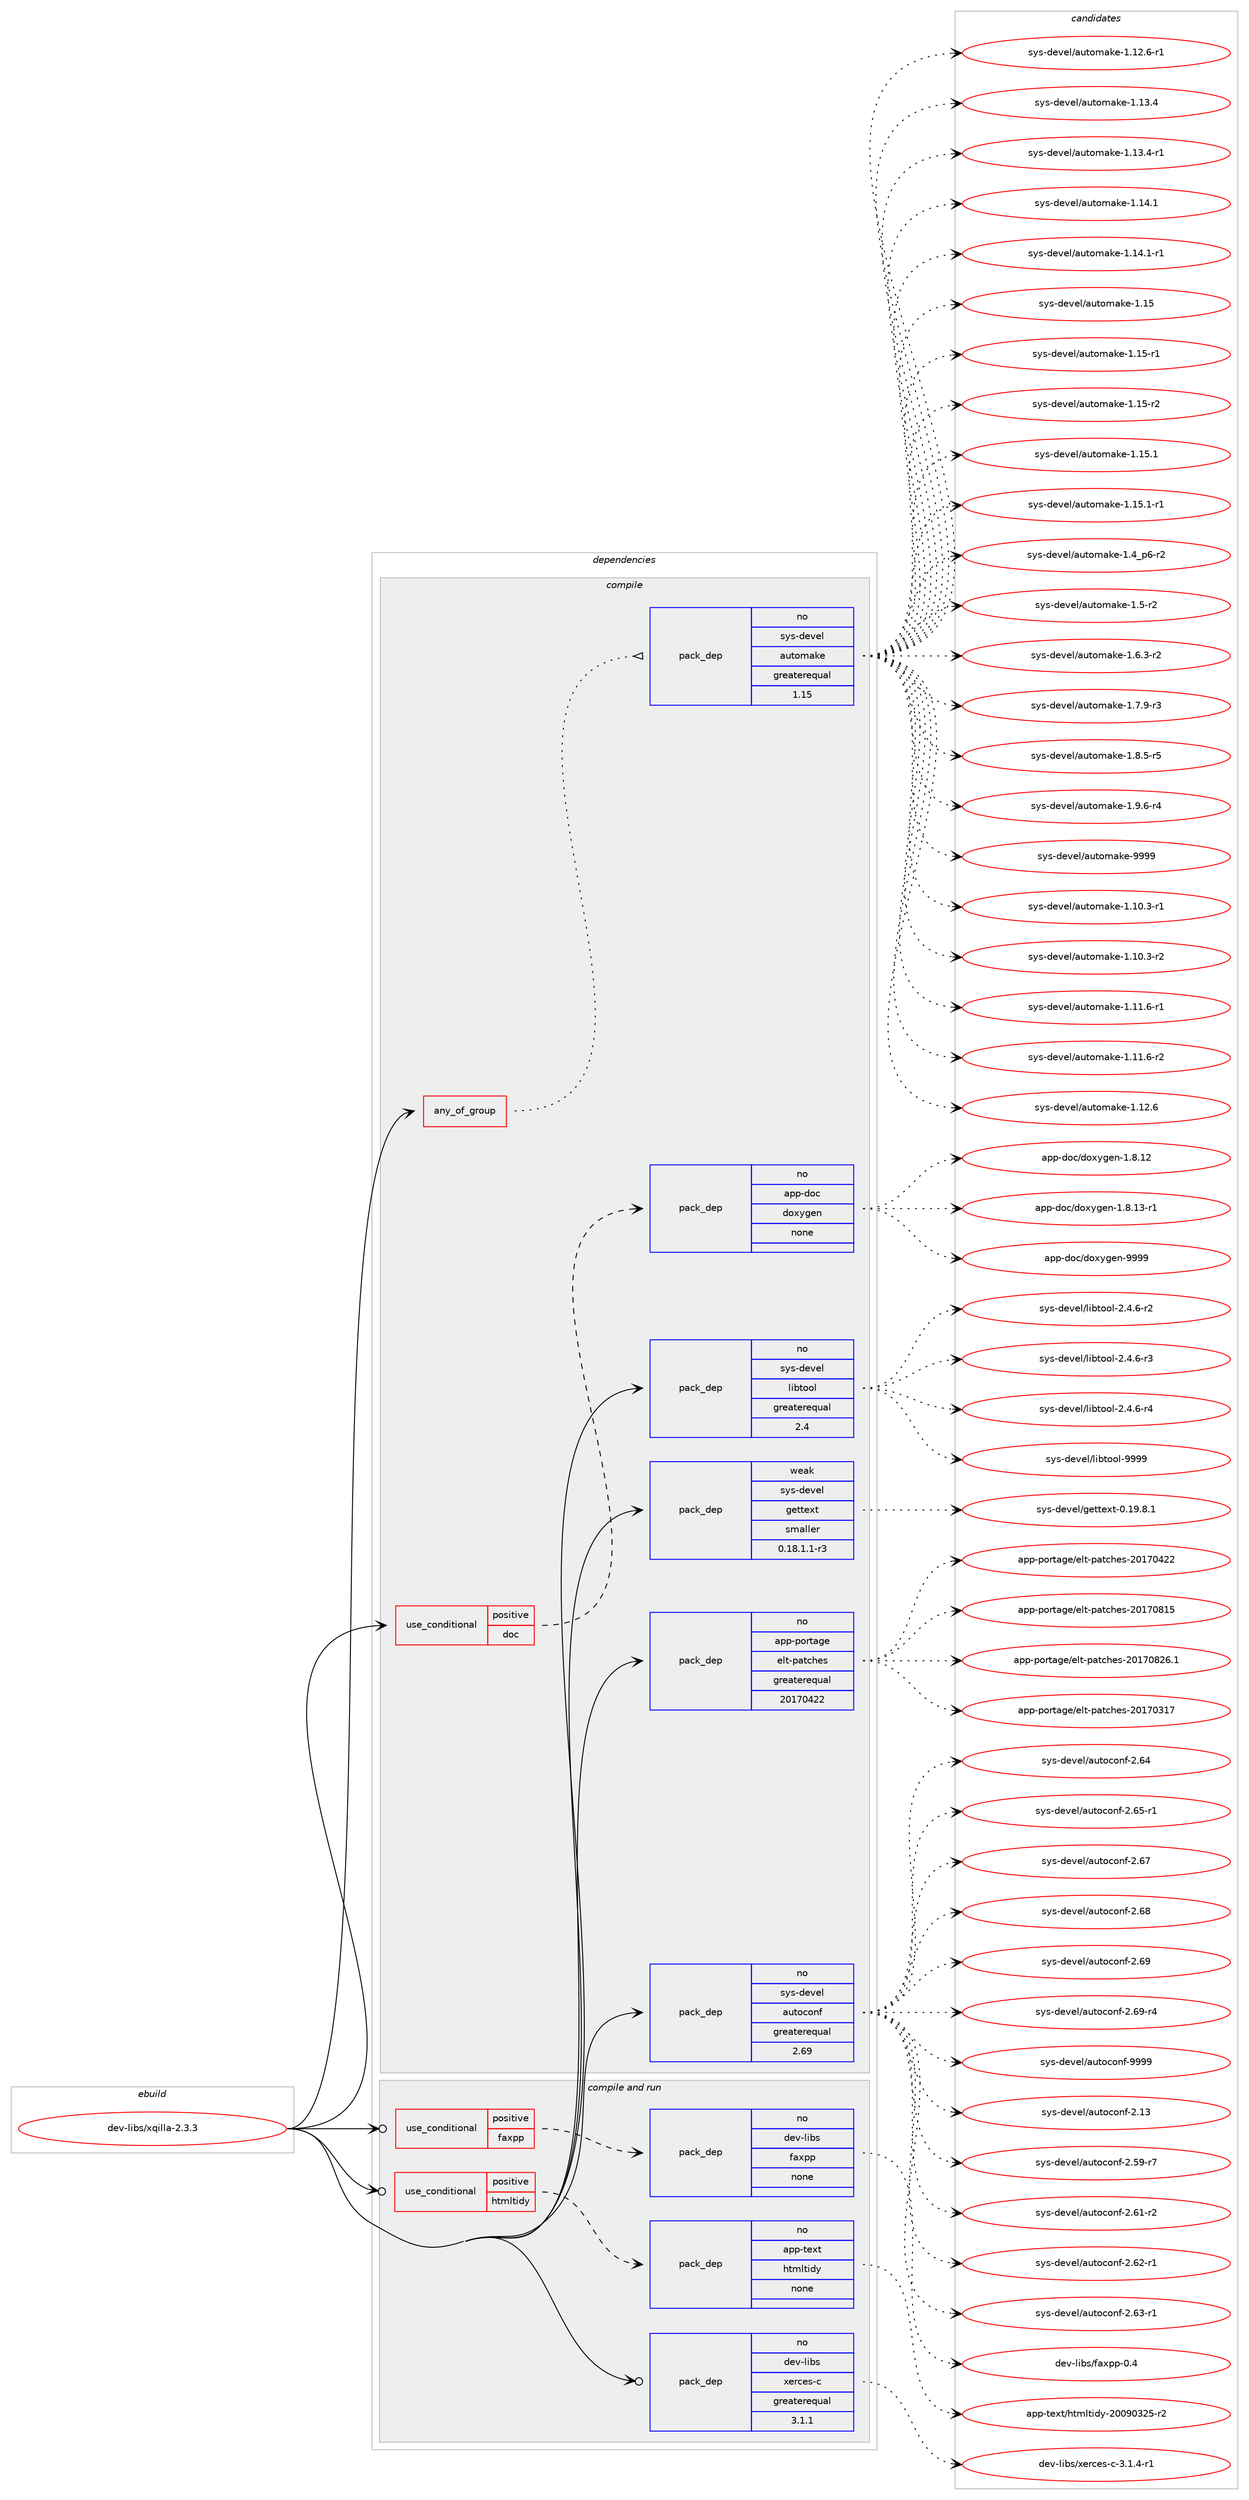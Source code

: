 digraph prolog {

# *************
# Graph options
# *************

newrank=true;
concentrate=true;
compound=true;
graph [rankdir=LR,fontname=Helvetica,fontsize=10,ranksep=1.5];#, ranksep=2.5, nodesep=0.2];
edge  [arrowhead=vee];
node  [fontname=Helvetica,fontsize=10];

# **********
# The ebuild
# **********

subgraph cluster_leftcol {
color=gray;
rank=same;
label=<<i>ebuild</i>>;
id [label="dev-libs/xqilla-2.3.3", color=red, width=4, href="../dev-libs/xqilla-2.3.3.svg"];
}

# ****************
# The dependencies
# ****************

subgraph cluster_midcol {
color=gray;
label=<<i>dependencies</i>>;
subgraph cluster_compile {
fillcolor="#eeeeee";
style=filled;
label=<<i>compile</i>>;
subgraph any3584 {
dependency120694 [label=<<TABLE BORDER="0" CELLBORDER="1" CELLSPACING="0" CELLPADDING="4"><TR><TD CELLPADDING="10">any_of_group</TD></TR></TABLE>>, shape=none, color=red];subgraph pack90932 {
dependency120695 [label=<<TABLE BORDER="0" CELLBORDER="1" CELLSPACING="0" CELLPADDING="4" WIDTH="220"><TR><TD ROWSPAN="6" CELLPADDING="30">pack_dep</TD></TR><TR><TD WIDTH="110">no</TD></TR><TR><TD>sys-devel</TD></TR><TR><TD>automake</TD></TR><TR><TD>greaterequal</TD></TR><TR><TD>1.15</TD></TR></TABLE>>, shape=none, color=blue];
}
dependency120694:e -> dependency120695:w [weight=20,style="dotted",arrowhead="oinv"];
}
id:e -> dependency120694:w [weight=20,style="solid",arrowhead="vee"];
subgraph cond26146 {
dependency120696 [label=<<TABLE BORDER="0" CELLBORDER="1" CELLSPACING="0" CELLPADDING="4"><TR><TD ROWSPAN="3" CELLPADDING="10">use_conditional</TD></TR><TR><TD>positive</TD></TR><TR><TD>doc</TD></TR></TABLE>>, shape=none, color=red];
subgraph pack90933 {
dependency120697 [label=<<TABLE BORDER="0" CELLBORDER="1" CELLSPACING="0" CELLPADDING="4" WIDTH="220"><TR><TD ROWSPAN="6" CELLPADDING="30">pack_dep</TD></TR><TR><TD WIDTH="110">no</TD></TR><TR><TD>app-doc</TD></TR><TR><TD>doxygen</TD></TR><TR><TD>none</TD></TR><TR><TD></TD></TR></TABLE>>, shape=none, color=blue];
}
dependency120696:e -> dependency120697:w [weight=20,style="dashed",arrowhead="vee"];
}
id:e -> dependency120696:w [weight=20,style="solid",arrowhead="vee"];
subgraph pack90934 {
dependency120698 [label=<<TABLE BORDER="0" CELLBORDER="1" CELLSPACING="0" CELLPADDING="4" WIDTH="220"><TR><TD ROWSPAN="6" CELLPADDING="30">pack_dep</TD></TR><TR><TD WIDTH="110">no</TD></TR><TR><TD>app-portage</TD></TR><TR><TD>elt-patches</TD></TR><TR><TD>greaterequal</TD></TR><TR><TD>20170422</TD></TR></TABLE>>, shape=none, color=blue];
}
id:e -> dependency120698:w [weight=20,style="solid",arrowhead="vee"];
subgraph pack90935 {
dependency120699 [label=<<TABLE BORDER="0" CELLBORDER="1" CELLSPACING="0" CELLPADDING="4" WIDTH="220"><TR><TD ROWSPAN="6" CELLPADDING="30">pack_dep</TD></TR><TR><TD WIDTH="110">no</TD></TR><TR><TD>sys-devel</TD></TR><TR><TD>autoconf</TD></TR><TR><TD>greaterequal</TD></TR><TR><TD>2.69</TD></TR></TABLE>>, shape=none, color=blue];
}
id:e -> dependency120699:w [weight=20,style="solid",arrowhead="vee"];
subgraph pack90936 {
dependency120700 [label=<<TABLE BORDER="0" CELLBORDER="1" CELLSPACING="0" CELLPADDING="4" WIDTH="220"><TR><TD ROWSPAN="6" CELLPADDING="30">pack_dep</TD></TR><TR><TD WIDTH="110">no</TD></TR><TR><TD>sys-devel</TD></TR><TR><TD>libtool</TD></TR><TR><TD>greaterequal</TD></TR><TR><TD>2.4</TD></TR></TABLE>>, shape=none, color=blue];
}
id:e -> dependency120700:w [weight=20,style="solid",arrowhead="vee"];
subgraph pack90937 {
dependency120701 [label=<<TABLE BORDER="0" CELLBORDER="1" CELLSPACING="0" CELLPADDING="4" WIDTH="220"><TR><TD ROWSPAN="6" CELLPADDING="30">pack_dep</TD></TR><TR><TD WIDTH="110">weak</TD></TR><TR><TD>sys-devel</TD></TR><TR><TD>gettext</TD></TR><TR><TD>smaller</TD></TR><TR><TD>0.18.1.1-r3</TD></TR></TABLE>>, shape=none, color=blue];
}
id:e -> dependency120701:w [weight=20,style="solid",arrowhead="vee"];
}
subgraph cluster_compileandrun {
fillcolor="#eeeeee";
style=filled;
label=<<i>compile and run</i>>;
subgraph cond26147 {
dependency120702 [label=<<TABLE BORDER="0" CELLBORDER="1" CELLSPACING="0" CELLPADDING="4"><TR><TD ROWSPAN="3" CELLPADDING="10">use_conditional</TD></TR><TR><TD>positive</TD></TR><TR><TD>faxpp</TD></TR></TABLE>>, shape=none, color=red];
subgraph pack90938 {
dependency120703 [label=<<TABLE BORDER="0" CELLBORDER="1" CELLSPACING="0" CELLPADDING="4" WIDTH="220"><TR><TD ROWSPAN="6" CELLPADDING="30">pack_dep</TD></TR><TR><TD WIDTH="110">no</TD></TR><TR><TD>dev-libs</TD></TR><TR><TD>faxpp</TD></TR><TR><TD>none</TD></TR><TR><TD></TD></TR></TABLE>>, shape=none, color=blue];
}
dependency120702:e -> dependency120703:w [weight=20,style="dashed",arrowhead="vee"];
}
id:e -> dependency120702:w [weight=20,style="solid",arrowhead="odotvee"];
subgraph cond26148 {
dependency120704 [label=<<TABLE BORDER="0" CELLBORDER="1" CELLSPACING="0" CELLPADDING="4"><TR><TD ROWSPAN="3" CELLPADDING="10">use_conditional</TD></TR><TR><TD>positive</TD></TR><TR><TD>htmltidy</TD></TR></TABLE>>, shape=none, color=red];
subgraph pack90939 {
dependency120705 [label=<<TABLE BORDER="0" CELLBORDER="1" CELLSPACING="0" CELLPADDING="4" WIDTH="220"><TR><TD ROWSPAN="6" CELLPADDING="30">pack_dep</TD></TR><TR><TD WIDTH="110">no</TD></TR><TR><TD>app-text</TD></TR><TR><TD>htmltidy</TD></TR><TR><TD>none</TD></TR><TR><TD></TD></TR></TABLE>>, shape=none, color=blue];
}
dependency120704:e -> dependency120705:w [weight=20,style="dashed",arrowhead="vee"];
}
id:e -> dependency120704:w [weight=20,style="solid",arrowhead="odotvee"];
subgraph pack90940 {
dependency120706 [label=<<TABLE BORDER="0" CELLBORDER="1" CELLSPACING="0" CELLPADDING="4" WIDTH="220"><TR><TD ROWSPAN="6" CELLPADDING="30">pack_dep</TD></TR><TR><TD WIDTH="110">no</TD></TR><TR><TD>dev-libs</TD></TR><TR><TD>xerces-c</TD></TR><TR><TD>greaterequal</TD></TR><TR><TD>3.1.1</TD></TR></TABLE>>, shape=none, color=blue];
}
id:e -> dependency120706:w [weight=20,style="solid",arrowhead="odotvee"];
}
subgraph cluster_run {
fillcolor="#eeeeee";
style=filled;
label=<<i>run</i>>;
}
}

# **************
# The candidates
# **************

subgraph cluster_choices {
rank=same;
color=gray;
label=<<i>candidates</i>>;

subgraph choice90932 {
color=black;
nodesep=1;
choice11512111545100101118101108479711711611110997107101454946494846514511449 [label="sys-devel/automake-1.10.3-r1", color=red, width=4,href="../sys-devel/automake-1.10.3-r1.svg"];
choice11512111545100101118101108479711711611110997107101454946494846514511450 [label="sys-devel/automake-1.10.3-r2", color=red, width=4,href="../sys-devel/automake-1.10.3-r2.svg"];
choice11512111545100101118101108479711711611110997107101454946494946544511449 [label="sys-devel/automake-1.11.6-r1", color=red, width=4,href="../sys-devel/automake-1.11.6-r1.svg"];
choice11512111545100101118101108479711711611110997107101454946494946544511450 [label="sys-devel/automake-1.11.6-r2", color=red, width=4,href="../sys-devel/automake-1.11.6-r2.svg"];
choice1151211154510010111810110847971171161111099710710145494649504654 [label="sys-devel/automake-1.12.6", color=red, width=4,href="../sys-devel/automake-1.12.6.svg"];
choice11512111545100101118101108479711711611110997107101454946495046544511449 [label="sys-devel/automake-1.12.6-r1", color=red, width=4,href="../sys-devel/automake-1.12.6-r1.svg"];
choice1151211154510010111810110847971171161111099710710145494649514652 [label="sys-devel/automake-1.13.4", color=red, width=4,href="../sys-devel/automake-1.13.4.svg"];
choice11512111545100101118101108479711711611110997107101454946495146524511449 [label="sys-devel/automake-1.13.4-r1", color=red, width=4,href="../sys-devel/automake-1.13.4-r1.svg"];
choice1151211154510010111810110847971171161111099710710145494649524649 [label="sys-devel/automake-1.14.1", color=red, width=4,href="../sys-devel/automake-1.14.1.svg"];
choice11512111545100101118101108479711711611110997107101454946495246494511449 [label="sys-devel/automake-1.14.1-r1", color=red, width=4,href="../sys-devel/automake-1.14.1-r1.svg"];
choice115121115451001011181011084797117116111109971071014549464953 [label="sys-devel/automake-1.15", color=red, width=4,href="../sys-devel/automake-1.15.svg"];
choice1151211154510010111810110847971171161111099710710145494649534511449 [label="sys-devel/automake-1.15-r1", color=red, width=4,href="../sys-devel/automake-1.15-r1.svg"];
choice1151211154510010111810110847971171161111099710710145494649534511450 [label="sys-devel/automake-1.15-r2", color=red, width=4,href="../sys-devel/automake-1.15-r2.svg"];
choice1151211154510010111810110847971171161111099710710145494649534649 [label="sys-devel/automake-1.15.1", color=red, width=4,href="../sys-devel/automake-1.15.1.svg"];
choice11512111545100101118101108479711711611110997107101454946495346494511449 [label="sys-devel/automake-1.15.1-r1", color=red, width=4,href="../sys-devel/automake-1.15.1-r1.svg"];
choice115121115451001011181011084797117116111109971071014549465295112544511450 [label="sys-devel/automake-1.4_p6-r2", color=red, width=4,href="../sys-devel/automake-1.4_p6-r2.svg"];
choice11512111545100101118101108479711711611110997107101454946534511450 [label="sys-devel/automake-1.5-r2", color=red, width=4,href="../sys-devel/automake-1.5-r2.svg"];
choice115121115451001011181011084797117116111109971071014549465446514511450 [label="sys-devel/automake-1.6.3-r2", color=red, width=4,href="../sys-devel/automake-1.6.3-r2.svg"];
choice115121115451001011181011084797117116111109971071014549465546574511451 [label="sys-devel/automake-1.7.9-r3", color=red, width=4,href="../sys-devel/automake-1.7.9-r3.svg"];
choice115121115451001011181011084797117116111109971071014549465646534511453 [label="sys-devel/automake-1.8.5-r5", color=red, width=4,href="../sys-devel/automake-1.8.5-r5.svg"];
choice115121115451001011181011084797117116111109971071014549465746544511452 [label="sys-devel/automake-1.9.6-r4", color=red, width=4,href="../sys-devel/automake-1.9.6-r4.svg"];
choice115121115451001011181011084797117116111109971071014557575757 [label="sys-devel/automake-9999", color=red, width=4,href="../sys-devel/automake-9999.svg"];
dependency120695:e -> choice11512111545100101118101108479711711611110997107101454946494846514511449:w [style=dotted,weight="100"];
dependency120695:e -> choice11512111545100101118101108479711711611110997107101454946494846514511450:w [style=dotted,weight="100"];
dependency120695:e -> choice11512111545100101118101108479711711611110997107101454946494946544511449:w [style=dotted,weight="100"];
dependency120695:e -> choice11512111545100101118101108479711711611110997107101454946494946544511450:w [style=dotted,weight="100"];
dependency120695:e -> choice1151211154510010111810110847971171161111099710710145494649504654:w [style=dotted,weight="100"];
dependency120695:e -> choice11512111545100101118101108479711711611110997107101454946495046544511449:w [style=dotted,weight="100"];
dependency120695:e -> choice1151211154510010111810110847971171161111099710710145494649514652:w [style=dotted,weight="100"];
dependency120695:e -> choice11512111545100101118101108479711711611110997107101454946495146524511449:w [style=dotted,weight="100"];
dependency120695:e -> choice1151211154510010111810110847971171161111099710710145494649524649:w [style=dotted,weight="100"];
dependency120695:e -> choice11512111545100101118101108479711711611110997107101454946495246494511449:w [style=dotted,weight="100"];
dependency120695:e -> choice115121115451001011181011084797117116111109971071014549464953:w [style=dotted,weight="100"];
dependency120695:e -> choice1151211154510010111810110847971171161111099710710145494649534511449:w [style=dotted,weight="100"];
dependency120695:e -> choice1151211154510010111810110847971171161111099710710145494649534511450:w [style=dotted,weight="100"];
dependency120695:e -> choice1151211154510010111810110847971171161111099710710145494649534649:w [style=dotted,weight="100"];
dependency120695:e -> choice11512111545100101118101108479711711611110997107101454946495346494511449:w [style=dotted,weight="100"];
dependency120695:e -> choice115121115451001011181011084797117116111109971071014549465295112544511450:w [style=dotted,weight="100"];
dependency120695:e -> choice11512111545100101118101108479711711611110997107101454946534511450:w [style=dotted,weight="100"];
dependency120695:e -> choice115121115451001011181011084797117116111109971071014549465446514511450:w [style=dotted,weight="100"];
dependency120695:e -> choice115121115451001011181011084797117116111109971071014549465546574511451:w [style=dotted,weight="100"];
dependency120695:e -> choice115121115451001011181011084797117116111109971071014549465646534511453:w [style=dotted,weight="100"];
dependency120695:e -> choice115121115451001011181011084797117116111109971071014549465746544511452:w [style=dotted,weight="100"];
dependency120695:e -> choice115121115451001011181011084797117116111109971071014557575757:w [style=dotted,weight="100"];
}
subgraph choice90933 {
color=black;
nodesep=1;
choice9711211245100111994710011112012110310111045494656464950 [label="app-doc/doxygen-1.8.12", color=red, width=4,href="../app-doc/doxygen-1.8.12.svg"];
choice97112112451001119947100111120121103101110454946564649514511449 [label="app-doc/doxygen-1.8.13-r1", color=red, width=4,href="../app-doc/doxygen-1.8.13-r1.svg"];
choice971121124510011199471001111201211031011104557575757 [label="app-doc/doxygen-9999", color=red, width=4,href="../app-doc/doxygen-9999.svg"];
dependency120697:e -> choice9711211245100111994710011112012110310111045494656464950:w [style=dotted,weight="100"];
dependency120697:e -> choice97112112451001119947100111120121103101110454946564649514511449:w [style=dotted,weight="100"];
dependency120697:e -> choice971121124510011199471001111201211031011104557575757:w [style=dotted,weight="100"];
}
subgraph choice90934 {
color=black;
nodesep=1;
choice97112112451121111141169710310147101108116451129711699104101115455048495548514955 [label="app-portage/elt-patches-20170317", color=red, width=4,href="../app-portage/elt-patches-20170317.svg"];
choice97112112451121111141169710310147101108116451129711699104101115455048495548525050 [label="app-portage/elt-patches-20170422", color=red, width=4,href="../app-portage/elt-patches-20170422.svg"];
choice97112112451121111141169710310147101108116451129711699104101115455048495548564953 [label="app-portage/elt-patches-20170815", color=red, width=4,href="../app-portage/elt-patches-20170815.svg"];
choice971121124511211111411697103101471011081164511297116991041011154550484955485650544649 [label="app-portage/elt-patches-20170826.1", color=red, width=4,href="../app-portage/elt-patches-20170826.1.svg"];
dependency120698:e -> choice97112112451121111141169710310147101108116451129711699104101115455048495548514955:w [style=dotted,weight="100"];
dependency120698:e -> choice97112112451121111141169710310147101108116451129711699104101115455048495548525050:w [style=dotted,weight="100"];
dependency120698:e -> choice97112112451121111141169710310147101108116451129711699104101115455048495548564953:w [style=dotted,weight="100"];
dependency120698:e -> choice971121124511211111411697103101471011081164511297116991041011154550484955485650544649:w [style=dotted,weight="100"];
}
subgraph choice90935 {
color=black;
nodesep=1;
choice115121115451001011181011084797117116111991111101024550464951 [label="sys-devel/autoconf-2.13", color=red, width=4,href="../sys-devel/autoconf-2.13.svg"];
choice1151211154510010111810110847971171161119911111010245504653574511455 [label="sys-devel/autoconf-2.59-r7", color=red, width=4,href="../sys-devel/autoconf-2.59-r7.svg"];
choice1151211154510010111810110847971171161119911111010245504654494511450 [label="sys-devel/autoconf-2.61-r2", color=red, width=4,href="../sys-devel/autoconf-2.61-r2.svg"];
choice1151211154510010111810110847971171161119911111010245504654504511449 [label="sys-devel/autoconf-2.62-r1", color=red, width=4,href="../sys-devel/autoconf-2.62-r1.svg"];
choice1151211154510010111810110847971171161119911111010245504654514511449 [label="sys-devel/autoconf-2.63-r1", color=red, width=4,href="../sys-devel/autoconf-2.63-r1.svg"];
choice115121115451001011181011084797117116111991111101024550465452 [label="sys-devel/autoconf-2.64", color=red, width=4,href="../sys-devel/autoconf-2.64.svg"];
choice1151211154510010111810110847971171161119911111010245504654534511449 [label="sys-devel/autoconf-2.65-r1", color=red, width=4,href="../sys-devel/autoconf-2.65-r1.svg"];
choice115121115451001011181011084797117116111991111101024550465455 [label="sys-devel/autoconf-2.67", color=red, width=4,href="../sys-devel/autoconf-2.67.svg"];
choice115121115451001011181011084797117116111991111101024550465456 [label="sys-devel/autoconf-2.68", color=red, width=4,href="../sys-devel/autoconf-2.68.svg"];
choice115121115451001011181011084797117116111991111101024550465457 [label="sys-devel/autoconf-2.69", color=red, width=4,href="../sys-devel/autoconf-2.69.svg"];
choice1151211154510010111810110847971171161119911111010245504654574511452 [label="sys-devel/autoconf-2.69-r4", color=red, width=4,href="../sys-devel/autoconf-2.69-r4.svg"];
choice115121115451001011181011084797117116111991111101024557575757 [label="sys-devel/autoconf-9999", color=red, width=4,href="../sys-devel/autoconf-9999.svg"];
dependency120699:e -> choice115121115451001011181011084797117116111991111101024550464951:w [style=dotted,weight="100"];
dependency120699:e -> choice1151211154510010111810110847971171161119911111010245504653574511455:w [style=dotted,weight="100"];
dependency120699:e -> choice1151211154510010111810110847971171161119911111010245504654494511450:w [style=dotted,weight="100"];
dependency120699:e -> choice1151211154510010111810110847971171161119911111010245504654504511449:w [style=dotted,weight="100"];
dependency120699:e -> choice1151211154510010111810110847971171161119911111010245504654514511449:w [style=dotted,weight="100"];
dependency120699:e -> choice115121115451001011181011084797117116111991111101024550465452:w [style=dotted,weight="100"];
dependency120699:e -> choice1151211154510010111810110847971171161119911111010245504654534511449:w [style=dotted,weight="100"];
dependency120699:e -> choice115121115451001011181011084797117116111991111101024550465455:w [style=dotted,weight="100"];
dependency120699:e -> choice115121115451001011181011084797117116111991111101024550465456:w [style=dotted,weight="100"];
dependency120699:e -> choice115121115451001011181011084797117116111991111101024550465457:w [style=dotted,weight="100"];
dependency120699:e -> choice1151211154510010111810110847971171161119911111010245504654574511452:w [style=dotted,weight="100"];
dependency120699:e -> choice115121115451001011181011084797117116111991111101024557575757:w [style=dotted,weight="100"];
}
subgraph choice90936 {
color=black;
nodesep=1;
choice1151211154510010111810110847108105981161111111084550465246544511450 [label="sys-devel/libtool-2.4.6-r2", color=red, width=4,href="../sys-devel/libtool-2.4.6-r2.svg"];
choice1151211154510010111810110847108105981161111111084550465246544511451 [label="sys-devel/libtool-2.4.6-r3", color=red, width=4,href="../sys-devel/libtool-2.4.6-r3.svg"];
choice1151211154510010111810110847108105981161111111084550465246544511452 [label="sys-devel/libtool-2.4.6-r4", color=red, width=4,href="../sys-devel/libtool-2.4.6-r4.svg"];
choice1151211154510010111810110847108105981161111111084557575757 [label="sys-devel/libtool-9999", color=red, width=4,href="../sys-devel/libtool-9999.svg"];
dependency120700:e -> choice1151211154510010111810110847108105981161111111084550465246544511450:w [style=dotted,weight="100"];
dependency120700:e -> choice1151211154510010111810110847108105981161111111084550465246544511451:w [style=dotted,weight="100"];
dependency120700:e -> choice1151211154510010111810110847108105981161111111084550465246544511452:w [style=dotted,weight="100"];
dependency120700:e -> choice1151211154510010111810110847108105981161111111084557575757:w [style=dotted,weight="100"];
}
subgraph choice90937 {
color=black;
nodesep=1;
choice1151211154510010111810110847103101116116101120116454846495746564649 [label="sys-devel/gettext-0.19.8.1", color=red, width=4,href="../sys-devel/gettext-0.19.8.1.svg"];
dependency120701:e -> choice1151211154510010111810110847103101116116101120116454846495746564649:w [style=dotted,weight="100"];
}
subgraph choice90938 {
color=black;
nodesep=1;
choice1001011184510810598115471029712011211245484652 [label="dev-libs/faxpp-0.4", color=red, width=4,href="../dev-libs/faxpp-0.4.svg"];
dependency120703:e -> choice1001011184510810598115471029712011211245484652:w [style=dotted,weight="100"];
}
subgraph choice90939 {
color=black;
nodesep=1;
choice9711211245116101120116471041161091081161051001214550484857485150534511450 [label="app-text/htmltidy-20090325-r2", color=red, width=4,href="../app-text/htmltidy-20090325-r2.svg"];
dependency120705:e -> choice9711211245116101120116471041161091081161051001214550484857485150534511450:w [style=dotted,weight="100"];
}
subgraph choice90940 {
color=black;
nodesep=1;
choice1001011184510810598115471201011149910111545994551464946524511449 [label="dev-libs/xerces-c-3.1.4-r1", color=red, width=4,href="../dev-libs/xerces-c-3.1.4-r1.svg"];
dependency120706:e -> choice1001011184510810598115471201011149910111545994551464946524511449:w [style=dotted,weight="100"];
}
}

}

